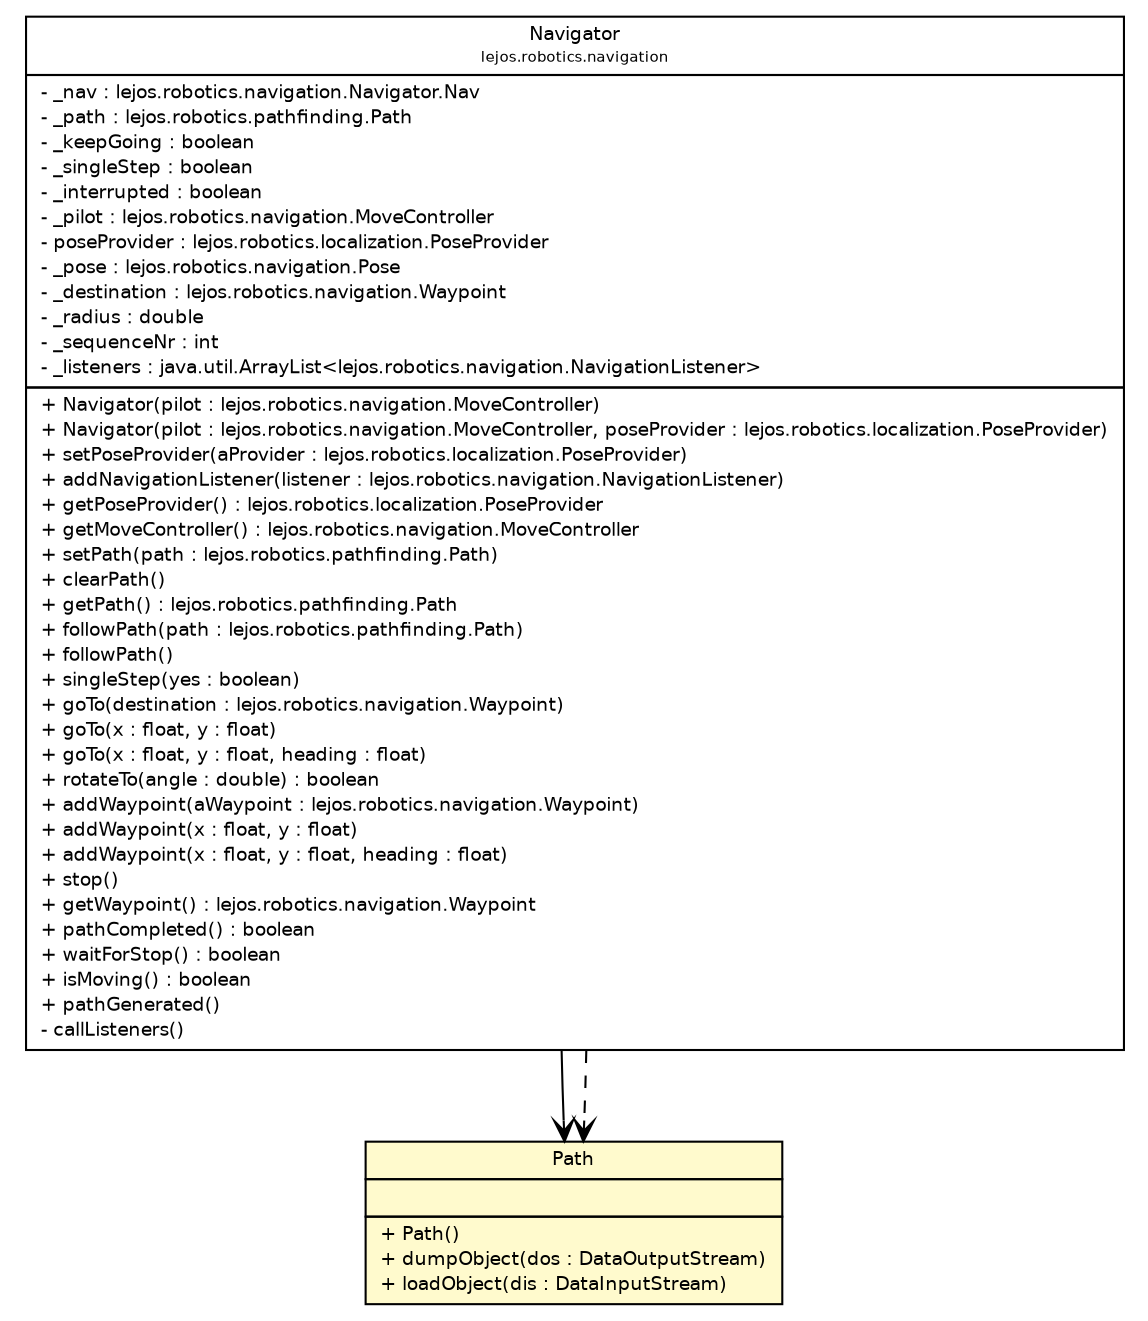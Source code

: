 #!/usr/local/bin/dot
#
# Class diagram 
# Generated by UMLGraph version R5_6-24-gf6e263 (http://www.umlgraph.org/)
#

digraph G {
	edge [fontname="Helvetica",fontsize=10,labelfontname="Helvetica",labelfontsize=10];
	node [fontname="Helvetica",fontsize=10,shape=plaintext];
	nodesep=0.25;
	ranksep=0.5;
	// lejos.robotics.navigation.Navigator
	c3034 [label=<<table title="lejos.robotics.navigation.Navigator" border="0" cellborder="1" cellspacing="0" cellpadding="2" port="p" href="../navigation/Navigator.html">
		<tr><td><table border="0" cellspacing="0" cellpadding="1">
<tr><td align="center" balign="center"> Navigator </td></tr>
<tr><td align="center" balign="center"><font point-size="7.0"> lejos.robotics.navigation </font></td></tr>
		</table></td></tr>
		<tr><td><table border="0" cellspacing="0" cellpadding="1">
<tr><td align="left" balign="left"> - _nav : lejos.robotics.navigation.Navigator.Nav </td></tr>
<tr><td align="left" balign="left"> - _path : lejos.robotics.pathfinding.Path </td></tr>
<tr><td align="left" balign="left"> - _keepGoing : boolean </td></tr>
<tr><td align="left" balign="left"> - _singleStep : boolean </td></tr>
<tr><td align="left" balign="left"> - _interrupted : boolean </td></tr>
<tr><td align="left" balign="left"> - _pilot : lejos.robotics.navigation.MoveController </td></tr>
<tr><td align="left" balign="left"> - poseProvider : lejos.robotics.localization.PoseProvider </td></tr>
<tr><td align="left" balign="left"> - _pose : lejos.robotics.navigation.Pose </td></tr>
<tr><td align="left" balign="left"> - _destination : lejos.robotics.navigation.Waypoint </td></tr>
<tr><td align="left" balign="left"> - _radius : double </td></tr>
<tr><td align="left" balign="left"> - _sequenceNr : int </td></tr>
<tr><td align="left" balign="left"> - _listeners : java.util.ArrayList&lt;lejos.robotics.navigation.NavigationListener&gt; </td></tr>
		</table></td></tr>
		<tr><td><table border="0" cellspacing="0" cellpadding="1">
<tr><td align="left" balign="left"> + Navigator(pilot : lejos.robotics.navigation.MoveController) </td></tr>
<tr><td align="left" balign="left"> + Navigator(pilot : lejos.robotics.navigation.MoveController, poseProvider : lejos.robotics.localization.PoseProvider) </td></tr>
<tr><td align="left" balign="left"> + setPoseProvider(aProvider : lejos.robotics.localization.PoseProvider) </td></tr>
<tr><td align="left" balign="left"> + addNavigationListener(listener : lejos.robotics.navigation.NavigationListener) </td></tr>
<tr><td align="left" balign="left"> + getPoseProvider() : lejos.robotics.localization.PoseProvider </td></tr>
<tr><td align="left" balign="left"> + getMoveController() : lejos.robotics.navigation.MoveController </td></tr>
<tr><td align="left" balign="left"> + setPath(path : lejos.robotics.pathfinding.Path) </td></tr>
<tr><td align="left" balign="left"> + clearPath() </td></tr>
<tr><td align="left" balign="left"> + getPath() : lejos.robotics.pathfinding.Path </td></tr>
<tr><td align="left" balign="left"> + followPath(path : lejos.robotics.pathfinding.Path) </td></tr>
<tr><td align="left" balign="left"> + followPath() </td></tr>
<tr><td align="left" balign="left"> + singleStep(yes : boolean) </td></tr>
<tr><td align="left" balign="left"> + goTo(destination : lejos.robotics.navigation.Waypoint) </td></tr>
<tr><td align="left" balign="left"> + goTo(x : float, y : float) </td></tr>
<tr><td align="left" balign="left"> + goTo(x : float, y : float, heading : float) </td></tr>
<tr><td align="left" balign="left"> + rotateTo(angle : double) : boolean </td></tr>
<tr><td align="left" balign="left"> + addWaypoint(aWaypoint : lejos.robotics.navigation.Waypoint) </td></tr>
<tr><td align="left" balign="left"> + addWaypoint(x : float, y : float) </td></tr>
<tr><td align="left" balign="left"> + addWaypoint(x : float, y : float, heading : float) </td></tr>
<tr><td align="left" balign="left"> + stop() </td></tr>
<tr><td align="left" balign="left"> + getWaypoint() : lejos.robotics.navigation.Waypoint </td></tr>
<tr><td align="left" balign="left"> + pathCompleted() : boolean </td></tr>
<tr><td align="left" balign="left"> + waitForStop() : boolean </td></tr>
<tr><td align="left" balign="left"> + isMoving() : boolean </td></tr>
<tr><td align="left" balign="left"> + pathGenerated() </td></tr>
<tr><td align="left" balign="left"> - callListeners() </td></tr>
		</table></td></tr>
		</table>>, URL="../navigation/Navigator.html", fontname="Helvetica", fontcolor="black", fontsize=9.0];
	// lejos.robotics.pathfinding.Path
	c3058 [label=<<table title="lejos.robotics.pathfinding.Path" border="0" cellborder="1" cellspacing="0" cellpadding="2" port="p" bgcolor="lemonChiffon" href="./Path.html">
		<tr><td><table border="0" cellspacing="0" cellpadding="1">
<tr><td align="center" balign="center"> Path </td></tr>
		</table></td></tr>
		<tr><td><table border="0" cellspacing="0" cellpadding="1">
<tr><td align="left" balign="left">  </td></tr>
		</table></td></tr>
		<tr><td><table border="0" cellspacing="0" cellpadding="1">
<tr><td align="left" balign="left"> + Path() </td></tr>
<tr><td align="left" balign="left"> + dumpObject(dos : DataOutputStream) </td></tr>
<tr><td align="left" balign="left"> + loadObject(dis : DataInputStream) </td></tr>
		</table></td></tr>
		</table>>, URL="./Path.html", fontname="Helvetica", fontcolor="black", fontsize=9.0];
	// lejos.robotics.navigation.Navigator NAVASSOC lejos.robotics.pathfinding.Path
	c3034:p -> c3058:p [taillabel="", label="", headlabel="", fontname="Helvetica", fontcolor="black", fontsize=10.0, color="black", arrowhead=open];
	// lejos.robotics.navigation.Navigator DEPEND lejos.robotics.pathfinding.Path
	c3034:p -> c3058:p [taillabel="", label="", headlabel="", fontname="Helvetica", fontcolor="black", fontsize=10.0, color="black", arrowhead=open, style=dashed];
}


